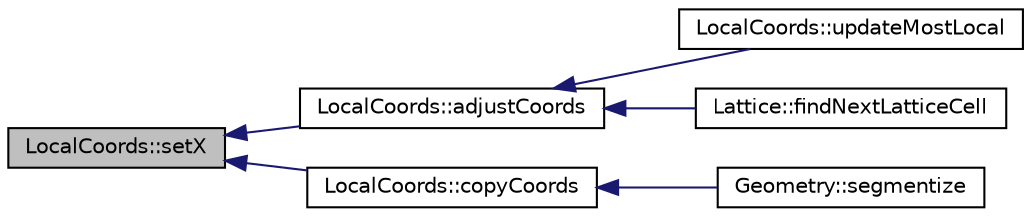 digraph "LocalCoords::setX"
{
  edge [fontname="Helvetica",fontsize="10",labelfontname="Helvetica",labelfontsize="10"];
  node [fontname="Helvetica",fontsize="10",shape=record];
  rankdir="LR";
  Node1 [label="LocalCoords::setX",height=0.2,width=0.4,color="black", fillcolor="grey75", style="filled" fontcolor="black"];
  Node1 -> Node2 [dir="back",color="midnightblue",fontsize="10",style="solid",fontname="Helvetica"];
  Node2 [label="LocalCoords::adjustCoords",height=0.2,width=0.4,color="black", fillcolor="white", style="filled",URL="$classLocalCoords.html#a9a554dc0de187957849d1577cba7a277",tooltip="Translate all of the x,y coordinates for each LocalCoords object in the linked list."];
  Node2 -> Node3 [dir="back",color="midnightblue",fontsize="10",style="solid",fontname="Helvetica"];
  Node3 [label="LocalCoords::updateMostLocal",height=0.2,width=0.4,color="black", fillcolor="white", style="filled",URL="$classLocalCoords.html#a371080a986073525f2e0572345e438c7",tooltip="Update the last element in the linked list (the one at the lowest level of nested Universes) to have ..."];
  Node2 -> Node4 [dir="back",color="midnightblue",fontsize="10",style="solid",fontname="Helvetica"];
  Node4 [label="Lattice::findNextLatticeCell",height=0.2,width=0.4,color="black", fillcolor="white", style="filled",URL="$classLattice.html#a74e06905bc0f096fa4fb1b97420b0825",tooltip="Finds the next Cell for a LocalCoords object along a trajectory defined by some angle (in radians fro..."];
  Node1 -> Node5 [dir="back",color="midnightblue",fontsize="10",style="solid",fontname="Helvetica"];
  Node5 [label="LocalCoords::copyCoords",height=0.2,width=0.4,color="black", fillcolor="white", style="filled",URL="$classLocalCoords.html#a5a5ed42ca7ccf274f548134f9d56d9f8",tooltip="Copies a LocalCoords&#39; values to this one. details Given a pointer to a LocalCoords, it first prunes it and then creates a copy of the linked list of LocalCoords in the linked list below this one to give to the input LocalCoords."];
  Node5 -> Node6 [dir="back",color="midnightblue",fontsize="10",style="solid",fontname="Helvetica"];
  Node6 [label="Geometry::segmentize",height=0.2,width=0.4,color="black", fillcolor="white", style="filled",URL="$classGeometry.html#a21a092d997179d6bea6c66f592faa6de",tooltip="This method performs ray tracing to create Track segments within each flat source region in the Geome..."];
}
